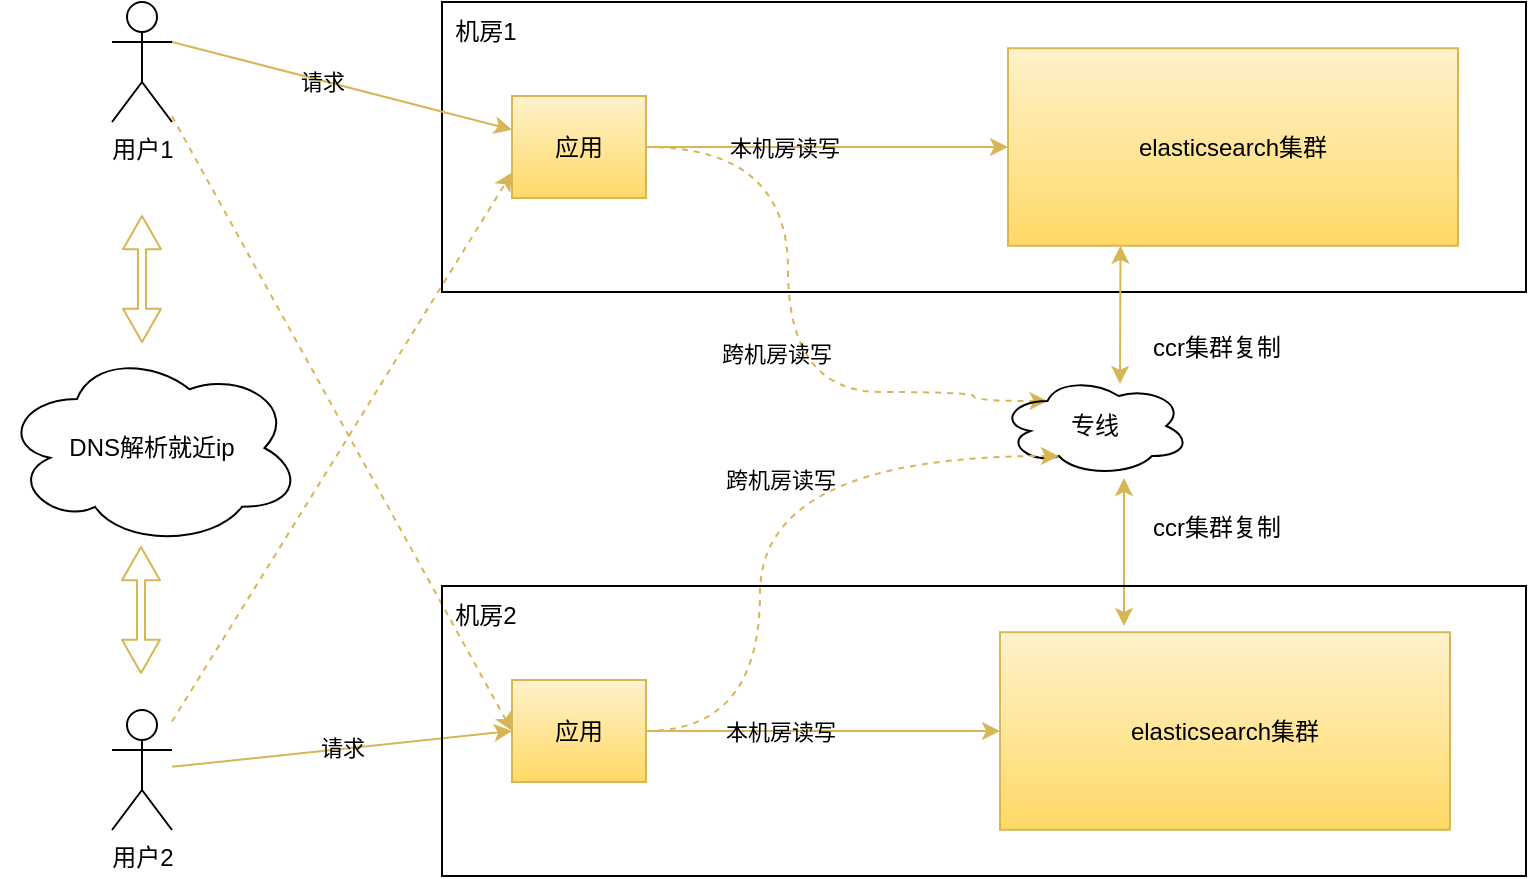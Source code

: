 <mxfile>
    <diagram id="rDEfCVFA9co9Iwv8oEo7" name="第 1 页">
        <mxGraphModel dx="648" dy="567" grid="0" gridSize="10" guides="1" tooltips="1" connect="1" arrows="1" fold="1" page="1" pageScale="1" pageWidth="827" pageHeight="1169" background="#ffffff" math="0" shadow="0">
            <root>
                <mxCell id="0"/>
                <mxCell id="1" parent="0"/>
                <mxCell id="26" value="" style="rounded=0;whiteSpace=wrap;html=1;fontColor=#000000;fillColor=none;strokeColor=#000000;" parent="1" vertex="1">
                    <mxGeometry x="226" y="51" width="542" height="145" as="geometry"/>
                </mxCell>
                <mxCell id="17" value="" style="edgeStyle=none;html=1;fontColor=#000000;" parent="1" edge="1">
                    <mxGeometry relative="1" as="geometry">
                        <mxPoint x="342" y="358" as="targetPoint"/>
                    </mxGeometry>
                </mxCell>
                <mxCell id="42" style="edgeStyle=none;html=1;fillColor=#fff2cc;gradientColor=#ffd966;strokeColor=#d6b656;exitX=1;exitY=0.333;exitDx=0;exitDy=0;exitPerimeter=0;" parent="1" source="57" target="46" edge="1">
                    <mxGeometry relative="1" as="geometry">
                        <mxPoint x="121" y="85.995" as="sourcePoint"/>
                        <mxPoint x="172" y="87.432" as="targetPoint"/>
                    </mxGeometry>
                </mxCell>
                <mxCell id="78" value="请求" style="edgeLabel;html=1;align=center;verticalAlign=middle;resizable=0;points=[];fontColor=#000000;labelBackgroundColor=none;" vertex="1" connectable="0" parent="42">
                    <mxGeometry x="-0.115" relative="1" as="geometry">
                        <mxPoint as="offset"/>
                    </mxGeometry>
                </mxCell>
                <mxCell id="73" style="edgeStyle=none;html=1;fontColor=#000000;fillColor=#fff2cc;strokeColor=#d6b656;startArrow=classic;startFill=1;gradientColor=#ffd966;exitX=0.25;exitY=1;exitDx=0;exitDy=0;" edge="1" parent="1" source="44">
                    <mxGeometry relative="1" as="geometry">
                        <mxPoint x="565" y="242" as="targetPoint"/>
                    </mxGeometry>
                </mxCell>
                <mxCell id="44" value="&lt;font color=&quot;#000000&quot;&gt;elasticsearch集群&lt;/font&gt;" style="rounded=0;whiteSpace=wrap;html=1;fillColor=#fff2cc;gradientColor=#ffd966;strokeColor=#d6b656;" vertex="1" parent="1">
                    <mxGeometry x="509" y="74.13" width="225" height="98.75" as="geometry"/>
                </mxCell>
                <mxCell id="45" value="&lt;font color=&quot;#000000&quot;&gt;机房1&lt;/font&gt;" style="text;html=1;strokeColor=none;fillColor=none;align=center;verticalAlign=middle;whiteSpace=wrap;rounded=0;" vertex="1" parent="1">
                    <mxGeometry x="218" y="51" width="60" height="30" as="geometry"/>
                </mxCell>
                <mxCell id="51" style="edgeStyle=orthogonalEdgeStyle;html=1;fontColor=#000000;fillColor=#fff2cc;gradientColor=#ffd966;strokeColor=#d6b656;curved=1;dashed=1;entryX=0.25;entryY=0.25;entryDx=0;entryDy=0;entryPerimeter=0;" edge="1" parent="1" source="46" target="50">
                    <mxGeometry relative="1" as="geometry">
                        <mxPoint x="513" y="251" as="targetPoint"/>
                        <Array as="points">
                            <mxPoint x="399" y="124"/>
                            <mxPoint x="399" y="246"/>
                            <mxPoint x="492" y="246"/>
                            <mxPoint x="492" y="251"/>
                        </Array>
                    </mxGeometry>
                </mxCell>
                <mxCell id="52" value="跨机房读写" style="edgeLabel;html=1;align=center;verticalAlign=middle;resizable=0;points=[];fontColor=#000000;labelBackgroundColor=none;" vertex="1" connectable="0" parent="51">
                    <mxGeometry x="0.334" y="-8" relative="1" as="geometry">
                        <mxPoint x="-31" y="-27" as="offset"/>
                    </mxGeometry>
                </mxCell>
                <mxCell id="46" value="&lt;font color=&quot;#000000&quot;&gt;应用&lt;/font&gt;" style="rounded=0;whiteSpace=wrap;html=1;fillColor=#fff2cc;gradientColor=#ffd966;strokeColor=#d6b656;" vertex="1" parent="1">
                    <mxGeometry x="261" y="98" width="67" height="51" as="geometry"/>
                </mxCell>
                <mxCell id="48" style="edgeStyle=none;html=1;fillColor=#fff2cc;gradientColor=#ffd966;strokeColor=#d6b656;exitX=1;exitY=0.5;exitDx=0;exitDy=0;" edge="1" parent="1" source="46" target="44">
                    <mxGeometry relative="1" as="geometry">
                        <mxPoint x="342" y="123.96" as="sourcePoint"/>
                        <mxPoint x="372" y="122.995" as="targetPoint"/>
                    </mxGeometry>
                </mxCell>
                <mxCell id="49" value="本机房读写" style="edgeLabel;html=1;align=center;verticalAlign=middle;resizable=0;points=[];fontColor=#000000;labelBackgroundColor=none;" vertex="1" connectable="0" parent="48">
                    <mxGeometry x="-0.243" relative="1" as="geometry">
                        <mxPoint as="offset"/>
                    </mxGeometry>
                </mxCell>
                <mxCell id="74" style="edgeStyle=none;html=1;fontColor=#000000;fillColor=#fff2cc;startArrow=classic;startFill=1;gradientColor=#ffd966;strokeColor=#d6b656;" edge="1" parent="1">
                    <mxGeometry relative="1" as="geometry">
                        <mxPoint x="567" y="289" as="sourcePoint"/>
                        <mxPoint x="567" y="363" as="targetPoint"/>
                    </mxGeometry>
                </mxCell>
                <mxCell id="50" value="专线" style="ellipse;shape=cloud;whiteSpace=wrap;html=1;labelBackgroundColor=none;fontColor=#000000;fillColor=none;strokeColor=#000000;" vertex="1" parent="1">
                    <mxGeometry x="505" y="238" width="95" height="50" as="geometry"/>
                </mxCell>
                <mxCell id="55" value="DNS解析就近ip" style="ellipse;shape=cloud;whiteSpace=wrap;html=1;labelBackgroundColor=none;fontColor=#000000;strokeColor=#000000;fillColor=none;" vertex="1" parent="1">
                    <mxGeometry x="6" y="225" width="150" height="98" as="geometry"/>
                </mxCell>
                <mxCell id="56" value="" style="shape=flexArrow;endArrow=classic;startArrow=classic;html=1;fontColor=#000000;curved=1;fillColor=none;gradientColor=#ffd966;strokeColor=#d6b656;width=4;startSize=5.19;startWidth=14;endWidth=14;endSize=5.19;" edge="1" parent="1">
                    <mxGeometry width="100" height="100" relative="1" as="geometry">
                        <mxPoint x="76" y="221.5" as="sourcePoint"/>
                        <mxPoint x="76" y="157.5" as="targetPoint"/>
                    </mxGeometry>
                </mxCell>
                <mxCell id="70" style="html=1;entryX=0;entryY=0.5;entryDx=0;entryDy=0;dashed=1;fontColor=#000000;fillColor=#fff2cc;gradientColor=#ffd966;strokeColor=#d6b656;" edge="1" parent="1" source="57" target="64">
                    <mxGeometry relative="1" as="geometry"/>
                </mxCell>
                <mxCell id="57" value="用户1" style="shape=umlActor;verticalLabelPosition=bottom;verticalAlign=top;html=1;outlineConnect=0;labelBackgroundColor=none;fontColor=#000000;strokeColor=#000000;fillColor=none;" vertex="1" parent="1">
                    <mxGeometry x="61" y="51" width="30" height="60" as="geometry"/>
                </mxCell>
                <mxCell id="69" style="html=1;entryX=0;entryY=0.75;entryDx=0;entryDy=0;fontColor=#000000;fillColor=#fff2cc;gradientColor=#ffd966;strokeColor=#d6b656;dashed=1;" edge="1" parent="1" source="58" target="46">
                    <mxGeometry relative="1" as="geometry"/>
                </mxCell>
                <mxCell id="71" value="请求" style="edgeStyle=none;html=1;entryX=0;entryY=0.5;entryDx=0;entryDy=0;fontColor=#000000;fillColor=#fff2cc;gradientColor=#ffd966;strokeColor=#d6b656;labelBackgroundColor=none;" edge="1" parent="1" source="58" target="64">
                    <mxGeometry relative="1" as="geometry"/>
                </mxCell>
                <mxCell id="58" value="用户2" style="shape=umlActor;verticalLabelPosition=bottom;verticalAlign=top;html=1;outlineConnect=0;labelBackgroundColor=none;fontColor=#000000;strokeColor=#000000;fillColor=none;" vertex="1" parent="1">
                    <mxGeometry x="61" y="405" width="30" height="60" as="geometry"/>
                </mxCell>
                <mxCell id="59" value="" style="shape=flexArrow;endArrow=classic;startArrow=classic;html=1;fontColor=#000000;curved=1;fillColor=none;gradientColor=#ffd966;strokeColor=#d6b656;width=4;startSize=5.19;startWidth=14;endWidth=14;endSize=5.19;" edge="1" parent="1">
                    <mxGeometry width="100" height="100" relative="1" as="geometry">
                        <mxPoint x="75.5" y="387" as="sourcePoint"/>
                        <mxPoint x="75.5" y="323" as="targetPoint"/>
                    </mxGeometry>
                </mxCell>
                <mxCell id="60" value="" style="rounded=0;whiteSpace=wrap;html=1;fontColor=#000000;fillColor=none;strokeColor=#000000;" vertex="1" parent="1">
                    <mxGeometry x="226" y="343" width="542" height="145" as="geometry"/>
                </mxCell>
                <mxCell id="61" value="&lt;font color=&quot;#000000&quot;&gt;elasticsearch集群&lt;/font&gt;" style="rounded=0;whiteSpace=wrap;html=1;fillColor=#fff2cc;gradientColor=#ffd966;strokeColor=#d6b656;" vertex="1" parent="1">
                    <mxGeometry x="505" y="366.13" width="225" height="98.75" as="geometry"/>
                </mxCell>
                <mxCell id="62" value="&lt;font color=&quot;#000000&quot;&gt;机房2&lt;/font&gt;" style="text;html=1;strokeColor=none;fillColor=none;align=center;verticalAlign=middle;whiteSpace=wrap;rounded=0;" vertex="1" parent="1">
                    <mxGeometry x="218" y="343" width="60" height="30" as="geometry"/>
                </mxCell>
                <mxCell id="64" value="&lt;font color=&quot;#000000&quot;&gt;应用&lt;/font&gt;" style="rounded=0;whiteSpace=wrap;html=1;fillColor=#fff2cc;gradientColor=#ffd966;strokeColor=#d6b656;" vertex="1" parent="1">
                    <mxGeometry x="261" y="390" width="67" height="51" as="geometry"/>
                </mxCell>
                <mxCell id="65" style="edgeStyle=none;html=1;fillColor=#fff2cc;gradientColor=#ffd966;strokeColor=#d6b656;exitX=1;exitY=0.5;exitDx=0;exitDy=0;" edge="1" parent="1" source="64" target="61">
                    <mxGeometry relative="1" as="geometry">
                        <mxPoint x="342" y="415.96" as="sourcePoint"/>
                        <mxPoint x="372" y="414.995" as="targetPoint"/>
                    </mxGeometry>
                </mxCell>
                <mxCell id="66" value="本机房读写" style="edgeLabel;html=1;align=center;verticalAlign=middle;resizable=0;points=[];fontColor=#000000;labelBackgroundColor=none;" vertex="1" connectable="0" parent="65">
                    <mxGeometry x="-0.243" relative="1" as="geometry">
                        <mxPoint as="offset"/>
                    </mxGeometry>
                </mxCell>
                <mxCell id="67" style="edgeStyle=orthogonalEdgeStyle;html=1;fontColor=#000000;fillColor=#fff2cc;gradientColor=#ffd966;strokeColor=#d6b656;curved=1;dashed=1;exitX=1;exitY=0.5;exitDx=0;exitDy=0;entryX=0.31;entryY=0.8;entryDx=0;entryDy=0;entryPerimeter=0;" edge="1" parent="1" source="64" target="50">
                    <mxGeometry relative="1" as="geometry">
                        <mxPoint x="338" y="133.5" as="sourcePoint"/>
                        <mxPoint x="429" y="281" as="targetPoint"/>
                        <Array as="points">
                            <mxPoint x="385" y="416"/>
                            <mxPoint x="385" y="278"/>
                        </Array>
                    </mxGeometry>
                </mxCell>
                <mxCell id="68" value="跨机房读写" style="edgeLabel;html=1;align=center;verticalAlign=middle;resizable=0;points=[];fontColor=#000000;labelBackgroundColor=none;" vertex="1" connectable="0" parent="67">
                    <mxGeometry x="0.334" y="-8" relative="1" as="geometry">
                        <mxPoint x="-25" y="4" as="offset"/>
                    </mxGeometry>
                </mxCell>
                <mxCell id="76" value="ccr集群复制" style="text;html=1;align=center;verticalAlign=middle;resizable=0;points=[];autosize=1;strokeColor=none;fillColor=none;fontColor=#000000;" vertex="1" parent="1">
                    <mxGeometry x="576" y="215" width="74" height="18" as="geometry"/>
                </mxCell>
                <mxCell id="77" value="ccr集群复制" style="text;html=1;align=center;verticalAlign=middle;resizable=0;points=[];autosize=1;strokeColor=none;fillColor=none;fontColor=#000000;" vertex="1" parent="1">
                    <mxGeometry x="576" y="305" width="74" height="18" as="geometry"/>
                </mxCell>
            </root>
        </mxGraphModel>
    </diagram>
</mxfile>